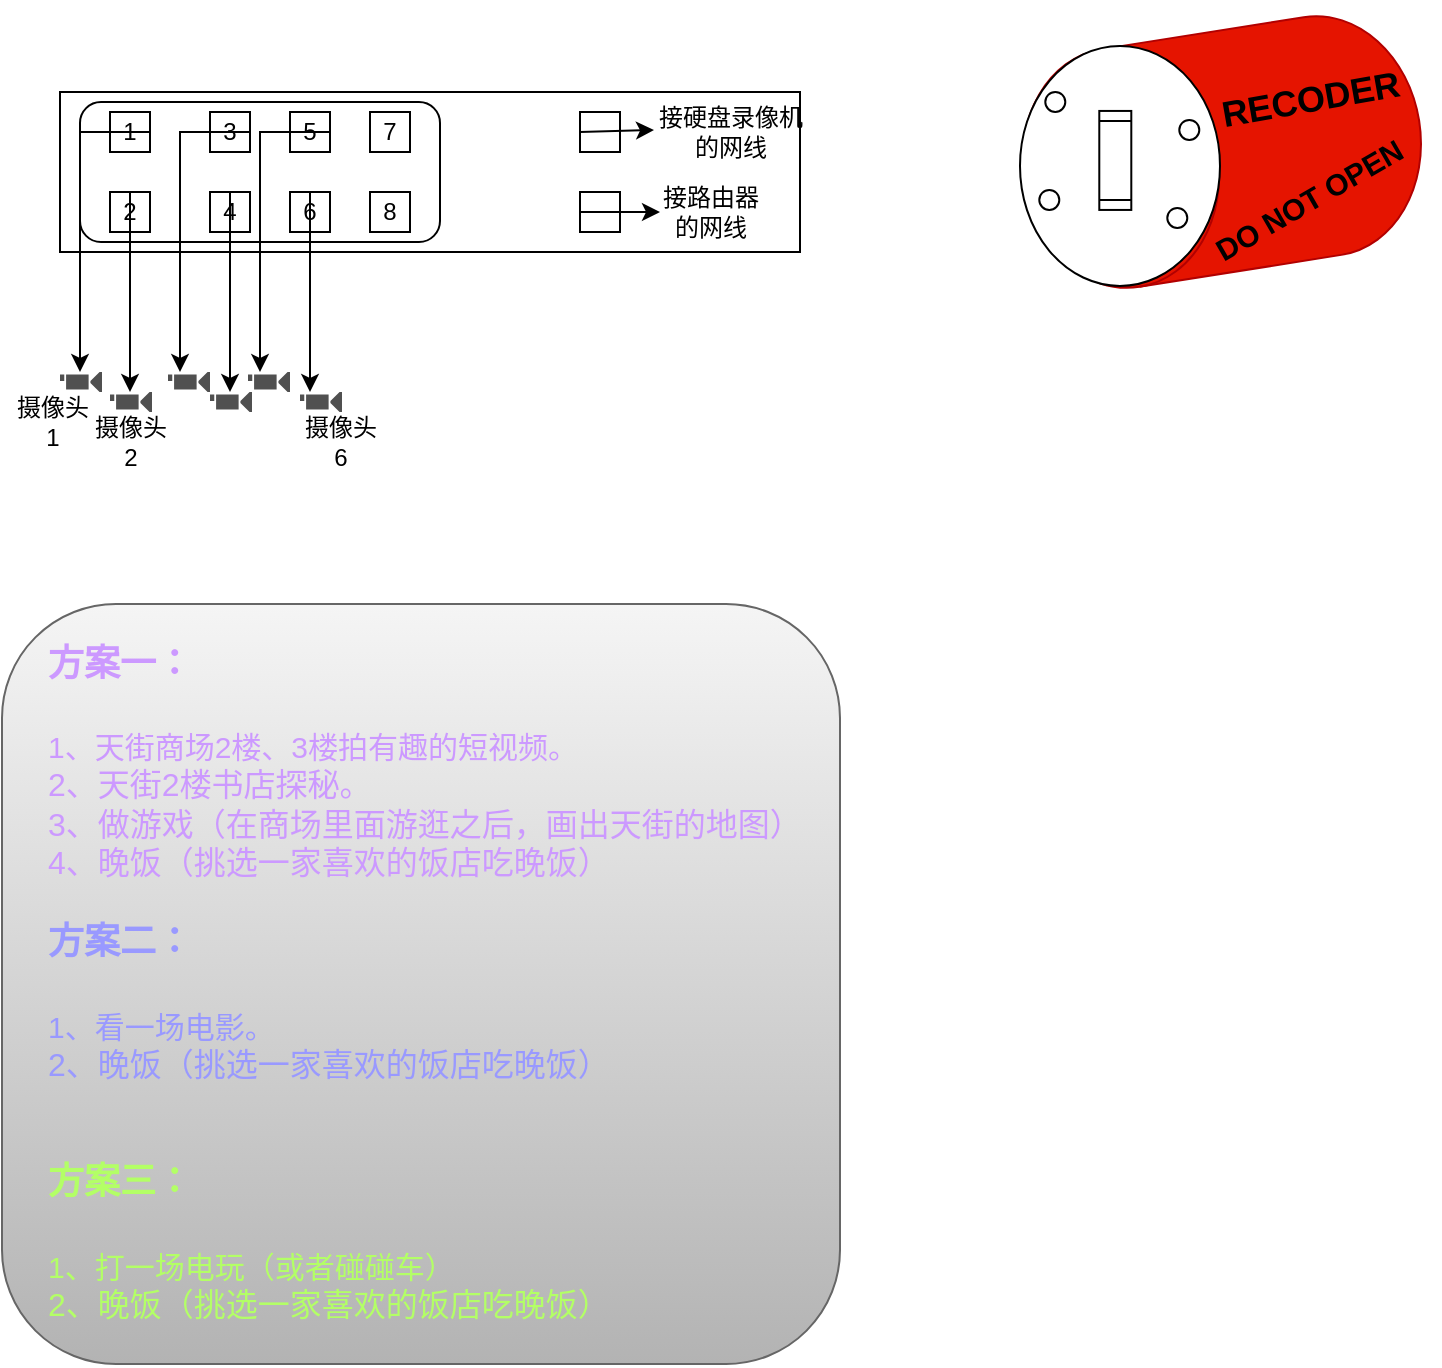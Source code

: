 <mxfile version="24.7.5">
  <diagram id="pa_ujLRfAeGE49qHzYsj" name="Page-1">
    <mxGraphModel dx="807" dy="737" grid="0" gridSize="10" guides="1" tooltips="1" connect="1" arrows="1" fold="1" page="1" pageScale="1" pageWidth="827" pageHeight="1169" math="0" shadow="0">
      <root>
        <mxCell id="0" />
        <mxCell id="1" parent="0" />
        <mxCell id="96vdho0zSYJRV0phg4Qu-5" value="" style="rounded=1;whiteSpace=wrap;html=1;fillColor=#f5f5f5;gradientColor=#b3b3b3;strokeColor=#666666;" vertex="1" parent="1">
          <mxGeometry x="61" y="376" width="419" height="380" as="geometry" />
        </mxCell>
        <mxCell id="dxV5G8bnFSJIvy8jJrCQ-1" value="" style="rounded=0;whiteSpace=wrap;html=1;" parent="1" vertex="1">
          <mxGeometry x="90" y="120" width="370" height="80" as="geometry" />
        </mxCell>
        <mxCell id="dxV5G8bnFSJIvy8jJrCQ-18" value="" style="rounded=0;whiteSpace=wrap;html=1;" parent="1" vertex="1">
          <mxGeometry x="350" y="170" width="20" height="20" as="geometry" />
        </mxCell>
        <mxCell id="dxV5G8bnFSJIvy8jJrCQ-19" value="" style="rounded=0;whiteSpace=wrap;html=1;" parent="1" vertex="1">
          <mxGeometry x="350" y="130" width="20" height="20" as="geometry" />
        </mxCell>
        <mxCell id="dxV5G8bnFSJIvy8jJrCQ-20" value="接硬盘录像机&lt;br&gt;的网线" style="text;html=1;align=center;verticalAlign=middle;resizable=0;points=[];autosize=1;strokeColor=none;fillColor=none;" parent="1" vertex="1">
          <mxGeometry x="380" y="125" width="90" height="30" as="geometry" />
        </mxCell>
        <mxCell id="dxV5G8bnFSJIvy8jJrCQ-21" value="接路由器&lt;br&gt;的网线" style="text;html=1;align=center;verticalAlign=middle;resizable=0;points=[];autosize=1;strokeColor=none;fillColor=none;" parent="1" vertex="1">
          <mxGeometry x="385" y="165" width="60" height="30" as="geometry" />
        </mxCell>
        <mxCell id="dxV5G8bnFSJIvy8jJrCQ-22" value="" style="endArrow=classic;html=1;rounded=0;exitX=0;exitY=0.5;exitDx=0;exitDy=0;" parent="1" source="dxV5G8bnFSJIvy8jJrCQ-18" edge="1">
          <mxGeometry width="50" height="50" relative="1" as="geometry">
            <mxPoint x="410" y="390" as="sourcePoint" />
            <mxPoint x="390" y="180" as="targetPoint" />
          </mxGeometry>
        </mxCell>
        <mxCell id="dxV5G8bnFSJIvy8jJrCQ-23" value="" style="endArrow=classic;html=1;rounded=0;exitX=0;exitY=0.5;exitDx=0;exitDy=0;" parent="1" source="dxV5G8bnFSJIvy8jJrCQ-19" edge="1">
          <mxGeometry width="50" height="50" relative="1" as="geometry">
            <mxPoint x="377.99" y="138.99" as="sourcePoint" />
            <mxPoint x="387" y="139" as="targetPoint" />
          </mxGeometry>
        </mxCell>
        <mxCell id="dxV5G8bnFSJIvy8jJrCQ-24" value="" style="rounded=1;whiteSpace=wrap;html=1;" parent="1" vertex="1">
          <mxGeometry x="100" y="125" width="180" height="70" as="geometry" />
        </mxCell>
        <mxCell id="dxV5G8bnFSJIvy8jJrCQ-25" value="1" style="rounded=0;whiteSpace=wrap;html=1;" parent="1" vertex="1">
          <mxGeometry x="115" y="130" width="20" height="20" as="geometry" />
        </mxCell>
        <mxCell id="dxV5G8bnFSJIvy8jJrCQ-26" value="2" style="rounded=0;whiteSpace=wrap;html=1;" parent="1" vertex="1">
          <mxGeometry x="115" y="170" width="20" height="20" as="geometry" />
        </mxCell>
        <mxCell id="dxV5G8bnFSJIvy8jJrCQ-27" value="4" style="rounded=0;whiteSpace=wrap;html=1;" parent="1" vertex="1">
          <mxGeometry x="165" y="170" width="20" height="20" as="geometry" />
        </mxCell>
        <mxCell id="dxV5G8bnFSJIvy8jJrCQ-28" value="6" style="rounded=0;whiteSpace=wrap;html=1;" parent="1" vertex="1">
          <mxGeometry x="205" y="170" width="20" height="20" as="geometry" />
        </mxCell>
        <mxCell id="dxV5G8bnFSJIvy8jJrCQ-29" value="8" style="rounded=0;whiteSpace=wrap;html=1;" parent="1" vertex="1">
          <mxGeometry x="245" y="170" width="20" height="20" as="geometry" />
        </mxCell>
        <mxCell id="dxV5G8bnFSJIvy8jJrCQ-30" value="5" style="rounded=0;whiteSpace=wrap;html=1;" parent="1" vertex="1">
          <mxGeometry x="205" y="130" width="20" height="20" as="geometry" />
        </mxCell>
        <mxCell id="dxV5G8bnFSJIvy8jJrCQ-31" value="7" style="rounded=0;whiteSpace=wrap;html=1;" parent="1" vertex="1">
          <mxGeometry x="245" y="130" width="20" height="20" as="geometry" />
        </mxCell>
        <mxCell id="dxV5G8bnFSJIvy8jJrCQ-32" value="3" style="rounded=0;whiteSpace=wrap;html=1;" parent="1" vertex="1">
          <mxGeometry x="165" y="130" width="20" height="20" as="geometry" />
        </mxCell>
        <mxCell id="dxV5G8bnFSJIvy8jJrCQ-33" value="" style="endArrow=classic;html=1;rounded=0;exitX=1;exitY=0.5;exitDx=0;exitDy=0;" parent="1" source="dxV5G8bnFSJIvy8jJrCQ-25" edge="1">
          <mxGeometry width="50" height="50" relative="1" as="geometry">
            <mxPoint x="90" y="270" as="sourcePoint" />
            <mxPoint x="100" y="260" as="targetPoint" />
            <Array as="points">
              <mxPoint x="100" y="140" />
            </Array>
          </mxGeometry>
        </mxCell>
        <mxCell id="dxV5G8bnFSJIvy8jJrCQ-34" value="" style="endArrow=classic;html=1;rounded=0;exitX=0.5;exitY=0;exitDx=0;exitDy=0;" parent="1" source="dxV5G8bnFSJIvy8jJrCQ-26" edge="1">
          <mxGeometry width="50" height="50" relative="1" as="geometry">
            <mxPoint x="170" y="360" as="sourcePoint" />
            <mxPoint x="125" y="270" as="targetPoint" />
          </mxGeometry>
        </mxCell>
        <mxCell id="dxV5G8bnFSJIvy8jJrCQ-35" value="" style="endArrow=classic;html=1;rounded=0;exitX=1;exitY=0.5;exitDx=0;exitDy=0;" parent="1" edge="1">
          <mxGeometry width="50" height="50" relative="1" as="geometry">
            <mxPoint x="185" y="140" as="sourcePoint" />
            <mxPoint x="150" y="260" as="targetPoint" />
            <Array as="points">
              <mxPoint x="150" y="140" />
            </Array>
          </mxGeometry>
        </mxCell>
        <mxCell id="dxV5G8bnFSJIvy8jJrCQ-36" value="" style="endArrow=classic;html=1;rounded=0;exitX=0.5;exitY=0;exitDx=0;exitDy=0;" parent="1" edge="1">
          <mxGeometry width="50" height="50" relative="1" as="geometry">
            <mxPoint x="175" y="170" as="sourcePoint" />
            <mxPoint x="175" y="270" as="targetPoint" />
          </mxGeometry>
        </mxCell>
        <mxCell id="dxV5G8bnFSJIvy8jJrCQ-37" value="" style="endArrow=classic;html=1;rounded=0;exitX=1;exitY=0.5;exitDx=0;exitDy=0;" parent="1" edge="1">
          <mxGeometry width="50" height="50" relative="1" as="geometry">
            <mxPoint x="225" y="140" as="sourcePoint" />
            <mxPoint x="190" y="260" as="targetPoint" />
            <Array as="points">
              <mxPoint x="190" y="140" />
            </Array>
          </mxGeometry>
        </mxCell>
        <mxCell id="dxV5G8bnFSJIvy8jJrCQ-38" value="" style="endArrow=classic;html=1;rounded=0;exitX=0.5;exitY=0;exitDx=0;exitDy=0;" parent="1" edge="1">
          <mxGeometry width="50" height="50" relative="1" as="geometry">
            <mxPoint x="215" y="170" as="sourcePoint" />
            <mxPoint x="215" y="270" as="targetPoint" />
          </mxGeometry>
        </mxCell>
        <mxCell id="dxV5G8bnFSJIvy8jJrCQ-40" value="" style="sketch=0;pointerEvents=1;shadow=0;dashed=0;html=1;strokeColor=none;fillColor=#505050;labelPosition=center;verticalLabelPosition=bottom;verticalAlign=top;outlineConnect=0;align=center;shape=mxgraph.office.devices.video_camera;" parent="1" vertex="1">
          <mxGeometry x="90" y="260" width="21" height="10" as="geometry" />
        </mxCell>
        <mxCell id="dxV5G8bnFSJIvy8jJrCQ-42" value="" style="sketch=0;pointerEvents=1;shadow=0;dashed=0;html=1;strokeColor=none;fillColor=#505050;labelPosition=center;verticalLabelPosition=bottom;verticalAlign=top;outlineConnect=0;align=center;shape=mxgraph.office.devices.video_camera;" parent="1" vertex="1">
          <mxGeometry x="115" y="270" width="21" height="10" as="geometry" />
        </mxCell>
        <mxCell id="dxV5G8bnFSJIvy8jJrCQ-43" value="" style="sketch=0;pointerEvents=1;shadow=0;dashed=0;html=1;strokeColor=none;fillColor=#505050;labelPosition=center;verticalLabelPosition=bottom;verticalAlign=top;outlineConnect=0;align=center;shape=mxgraph.office.devices.video_camera;" parent="1" vertex="1">
          <mxGeometry x="144" y="260" width="21" height="10" as="geometry" />
        </mxCell>
        <mxCell id="dxV5G8bnFSJIvy8jJrCQ-44" value="" style="sketch=0;pointerEvents=1;shadow=0;dashed=0;html=1;strokeColor=none;fillColor=#505050;labelPosition=center;verticalLabelPosition=bottom;verticalAlign=top;outlineConnect=0;align=center;shape=mxgraph.office.devices.video_camera;" parent="1" vertex="1">
          <mxGeometry x="165" y="270" width="21" height="10" as="geometry" />
        </mxCell>
        <mxCell id="dxV5G8bnFSJIvy8jJrCQ-45" value="" style="sketch=0;pointerEvents=1;shadow=0;dashed=0;html=1;strokeColor=none;fillColor=#505050;labelPosition=center;verticalLabelPosition=bottom;verticalAlign=top;outlineConnect=0;align=center;shape=mxgraph.office.devices.video_camera;" parent="1" vertex="1">
          <mxGeometry x="184" y="260" width="21" height="10" as="geometry" />
        </mxCell>
        <mxCell id="dxV5G8bnFSJIvy8jJrCQ-46" value="" style="sketch=0;pointerEvents=1;shadow=0;dashed=0;html=1;strokeColor=none;fillColor=#505050;labelPosition=center;verticalLabelPosition=bottom;verticalAlign=top;outlineConnect=0;align=center;shape=mxgraph.office.devices.video_camera;" parent="1" vertex="1">
          <mxGeometry x="210" y="270" width="21" height="10" as="geometry" />
        </mxCell>
        <mxCell id="dxV5G8bnFSJIvy8jJrCQ-47" value="摄像头&lt;br&gt;1" style="text;html=1;align=center;verticalAlign=middle;resizable=0;points=[];autosize=1;strokeColor=none;fillColor=none;" parent="1" vertex="1">
          <mxGeometry x="61" y="270" width="50" height="30" as="geometry" />
        </mxCell>
        <mxCell id="dxV5G8bnFSJIvy8jJrCQ-48" value="摄像头&lt;br&gt;2" style="text;html=1;align=center;verticalAlign=middle;resizable=0;points=[];autosize=1;strokeColor=none;fillColor=none;" parent="1" vertex="1">
          <mxGeometry x="100" y="280" width="50" height="30" as="geometry" />
        </mxCell>
        <mxCell id="dxV5G8bnFSJIvy8jJrCQ-49" value="摄像头&lt;br&gt;6" style="text;html=1;align=center;verticalAlign=middle;resizable=0;points=[];autosize=1;strokeColor=none;fillColor=none;" parent="1" vertex="1">
          <mxGeometry x="205" y="280" width="50" height="30" as="geometry" />
        </mxCell>
        <mxCell id="UuF3qGw2lz_A0PtlyDSY-1" value="" style="shape=cylinder3;whiteSpace=wrap;html=1;boundedLbl=1;backgroundOutline=1;size=48.92;rotation=-99;fillColor=#e51400;fontColor=#ffffff;strokeColor=#B20000;" parent="1" vertex="1">
          <mxGeometry x="610.63" y="50" width="120.35" height="200" as="geometry" />
        </mxCell>
        <mxCell id="UuF3qGw2lz_A0PtlyDSY-9" value="" style="ellipse;whiteSpace=wrap;html=1;rotation=90;" parent="1" vertex="1">
          <mxGeometry x="560" y="106.97" width="120" height="100" as="geometry" />
        </mxCell>
        <mxCell id="UuF3qGw2lz_A0PtlyDSY-10" value="" style="ellipse;whiteSpace=wrap;html=1;aspect=fixed;" parent="1" vertex="1">
          <mxGeometry x="579.65" y="168.97" width="10" height="10" as="geometry" />
        </mxCell>
        <mxCell id="UuF3qGw2lz_A0PtlyDSY-11" value="" style="ellipse;whiteSpace=wrap;html=1;aspect=fixed;" parent="1" vertex="1">
          <mxGeometry x="582.65" y="119.97" width="10" height="10" as="geometry" />
        </mxCell>
        <mxCell id="UuF3qGw2lz_A0PtlyDSY-12" value="" style="ellipse;whiteSpace=wrap;html=1;aspect=fixed;" parent="1" vertex="1">
          <mxGeometry x="649.65" y="133.97" width="10" height="10" as="geometry" />
        </mxCell>
        <mxCell id="UuF3qGw2lz_A0PtlyDSY-13" value="" style="ellipse;whiteSpace=wrap;html=1;aspect=fixed;" parent="1" vertex="1">
          <mxGeometry x="643.65" y="177.97" width="10" height="10" as="geometry" />
        </mxCell>
        <mxCell id="UuF3qGw2lz_A0PtlyDSY-7" value="" style="shape=process;whiteSpace=wrap;html=1;backgroundOutline=1;rotation=-90;" parent="1" vertex="1">
          <mxGeometry x="592.9" y="146.22" width="49.5" height="16" as="geometry" />
        </mxCell>
        <mxCell id="UuF3qGw2lz_A0PtlyDSY-14" value="&lt;b&gt;&lt;font style=&quot;font-size: 18px&quot;&gt;RECODER&lt;/font&gt;&lt;/b&gt;" style="text;html=1;align=center;verticalAlign=middle;resizable=0;points=[];autosize=1;strokeColor=none;fillColor=none;rotation=-10;" parent="1" vertex="1">
          <mxGeometry x="659.65" y="113.97" width="110" height="20" as="geometry" />
        </mxCell>
        <mxCell id="UuF3qGw2lz_A0PtlyDSY-15" value="&lt;font style=&quot;font-size: 15px&quot; color=&quot;#000000&quot;&gt;&lt;b&gt;DO NOT OPEN&lt;/b&gt;&lt;/font&gt;" style="text;html=1;align=center;verticalAlign=middle;resizable=0;points=[];autosize=1;strokeColor=none;fillColor=none;fontSize=18;fontColor=#FFFFFF;rotation=-30;" parent="1" vertex="1">
          <mxGeometry x="653.65" y="158.97" width="120" height="30" as="geometry" />
        </mxCell>
        <mxCell id="96vdho0zSYJRV0phg4Qu-2" value="&lt;div&gt;&lt;font color=&quot;#cc99ff&quot; style=&quot;font-size: 18px;&quot;&gt;&lt;b style=&quot;&quot;&gt;方案一：&lt;/b&gt;&lt;/font&gt;&lt;/div&gt;&lt;div&gt;&lt;font color=&quot;#cc99ff&quot; style=&quot;font-size: 18px;&quot;&gt;&lt;b&gt;&lt;br&gt;&lt;/b&gt;&lt;/font&gt;&lt;/div&gt;&lt;font color=&quot;#cc99ff&quot; style=&quot;font-size: 15px;&quot;&gt;1、天街商场2楼、3楼拍有趣的短视频。&lt;/font&gt;&lt;div&gt;&lt;font color=&quot;#cc99ff&quot; size=&quot;3&quot;&gt;2、天街2楼书店探秘。&lt;/font&gt;&lt;/div&gt;&lt;div&gt;&lt;font color=&quot;#cc99ff&quot; size=&quot;3&quot;&gt;3、做游戏（在商场里面游逛之后，画出天街的地图）&lt;/font&gt;&lt;/div&gt;&lt;div&gt;&lt;font color=&quot;#cc99ff&quot; size=&quot;3&quot;&gt;4、晚饭（挑选一家喜欢的饭店吃晚饭）&lt;/font&gt;&lt;/div&gt;" style="text;html=1;align=left;verticalAlign=middle;whiteSpace=wrap;rounded=0;" vertex="1" parent="1">
          <mxGeometry x="82" y="400" width="460" height="110" as="geometry" />
        </mxCell>
        <mxCell id="96vdho0zSYJRV0phg4Qu-3" value="&lt;div&gt;&lt;font color=&quot;#9999ff&quot; style=&quot;font-size: 18px;&quot;&gt;&lt;b style=&quot;&quot;&gt;方案二：&lt;/b&gt;&lt;/font&gt;&lt;/div&gt;&lt;div&gt;&lt;font color=&quot;#9999ff&quot; style=&quot;font-size: 18px;&quot;&gt;&lt;b&gt;&lt;br&gt;&lt;/b&gt;&lt;/font&gt;&lt;/div&gt;&lt;font color=&quot;#9999ff&quot; style=&quot;font-size: 15px;&quot;&gt;1、看一场电影。&lt;/font&gt;&lt;div&gt;&lt;span style=&quot;font-size: medium; background-color: initial;&quot;&gt;&lt;font color=&quot;#9999ff&quot;&gt;2、晚饭（挑选一家喜欢的饭店吃晚饭）&lt;/font&gt;&lt;/span&gt;&lt;br&gt;&lt;/div&gt;" style="text;html=1;align=left;verticalAlign=middle;whiteSpace=wrap;rounded=0;" vertex="1" parent="1">
          <mxGeometry x="82" y="520" width="460" height="110" as="geometry" />
        </mxCell>
        <mxCell id="96vdho0zSYJRV0phg4Qu-4" value="&lt;div&gt;&lt;font color=&quot;#b3ff66&quot; style=&quot;font-size: 18px;&quot;&gt;&lt;b style=&quot;&quot;&gt;方案三：&lt;/b&gt;&lt;/font&gt;&lt;/div&gt;&lt;div&gt;&lt;font color=&quot;#b3ff66&quot; style=&quot;font-size: 18px;&quot;&gt;&lt;b&gt;&lt;br&gt;&lt;/b&gt;&lt;/font&gt;&lt;/div&gt;&lt;font color=&quot;#b3ff66&quot; style=&quot;font-size: 15px;&quot;&gt;1、打一场电玩（或者碰碰车）&lt;/font&gt;&lt;div&gt;&lt;span style=&quot;font-size: medium; background-color: initial;&quot;&gt;&lt;font color=&quot;#b3ff66&quot;&gt;2、晚饭（挑选一家喜欢的饭店吃晚饭）&lt;/font&gt;&lt;/span&gt;&lt;br&gt;&lt;/div&gt;" style="text;html=1;align=left;verticalAlign=middle;whiteSpace=wrap;rounded=0;" vertex="1" parent="1">
          <mxGeometry x="82" y="640" width="460" height="110" as="geometry" />
        </mxCell>
      </root>
    </mxGraphModel>
  </diagram>
</mxfile>
